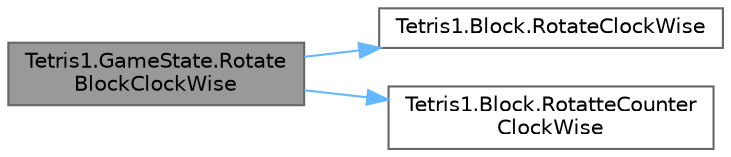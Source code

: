 digraph "Tetris1.GameState.RotateBlockClockWise"
{
 // LATEX_PDF_SIZE
  bgcolor="transparent";
  edge [fontname=Helvetica,fontsize=10,labelfontname=Helvetica,labelfontsize=10];
  node [fontname=Helvetica,fontsize=10,shape=box,height=0.2,width=0.4];
  rankdir="LR";
  Node1 [id="Node000001",label="Tetris1.GameState.Rotate\lBlockClockWise",height=0.2,width=0.4,color="gray40", fillcolor="grey60", style="filled", fontcolor="black",tooltip=" "];
  Node1 -> Node2 [id="edge1_Node000001_Node000002",color="steelblue1",style="solid",tooltip=" "];
  Node2 [id="Node000002",label="Tetris1.Block.RotateClockWise",height=0.2,width=0.4,color="grey40", fillcolor="white", style="filled",URL="$class_tetris1_1_1_block.html#a0c71f914489960f84b998da3dfeaba4f",tooltip=" "];
  Node1 -> Node3 [id="edge2_Node000001_Node000003",color="steelblue1",style="solid",tooltip=" "];
  Node3 [id="Node000003",label="Tetris1.Block.RotatteCounter\lClockWise",height=0.2,width=0.4,color="grey40", fillcolor="white", style="filled",URL="$class_tetris1_1_1_block.html#ae0e1fe3e699a0e6b9f1e7cb6c96d0b06",tooltip=" "];
}
